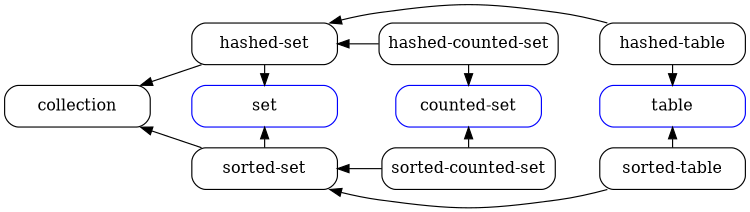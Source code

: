 // -*- mode: C++; c-basic-offset: 2; tab-width: 2; indent-tabs-mode: nil -*-

// Copyright (C) 2007, 2008 Robert Nielsen <robert.org>
//
// Licensed under the Apache License, Version 2.0 (the "License");
// you may not use this file except in compliance with the License.
// You may obtain a copy of the License at
//
//      http://www.apache.org/licenses/LICENSE-2.0
//
// Unless required by applicable law or agreed to in writing, software
// distributed under the License is distributed on an "AS IS" BASIS,
// WITHOUT WARRANTIES OR CONDITIONS OF ANY KIND, either express or implied.
// See the License for the specific language governing permissions and
// limitations under the License.

digraph "collection-set-klasses"
{
// 	label = "\G";
	graph [ rankdir = LR, size = "5,7" ];
	node [ shape = rect, style = rounded, width = 1.75 ];
  edge [ dir = back ];

//   "collection" -> "sequence";
//   "sequence" -> "vector";
//   "sequence" -> "deque";

// set
  "collection" -> "hashed-set";
  "collection" -> "sorted-set";

  "set" [ color = blue ];
  "hashed-set" -> "set" [ dir = backward ];
  "set" -> "sorted-set";
  { rank = same; "hashed-set"; "sorted-set"; "set" };

// table
	"hashed-set" -> "hashed-table";
	"sorted-set" -> "sorted-table";

  "table" [ color = blue ];
  "hashed-table" -> "table" [ dir = forward ];
  "table" -> "sorted-table";
  { rank = same; "hashed-table"; "sorted-table"; "table" };

// counted-set
	"hashed-set" -> "hashed-counted-set";
	"sorted-set" -> "sorted-counted-set";

  "counted-set" [ color = blue ];
  "hashed-counted-set" -> "counted-set" [ dir = forward ];
  "counted-set" -> "sorted-counted-set";
  { rank = same; "hashed-counted-set"; "sorted-counted-set"; "counted-set" };

// JUST FOR LAYOUT PURPOSES
  edge [ style = invis, weight = 2 ];
  "counted-set" -> "table";
  "hashed-counted-set" -> "hashed-table";
  "sorted-counted-set" -> "sorted-table";
}
